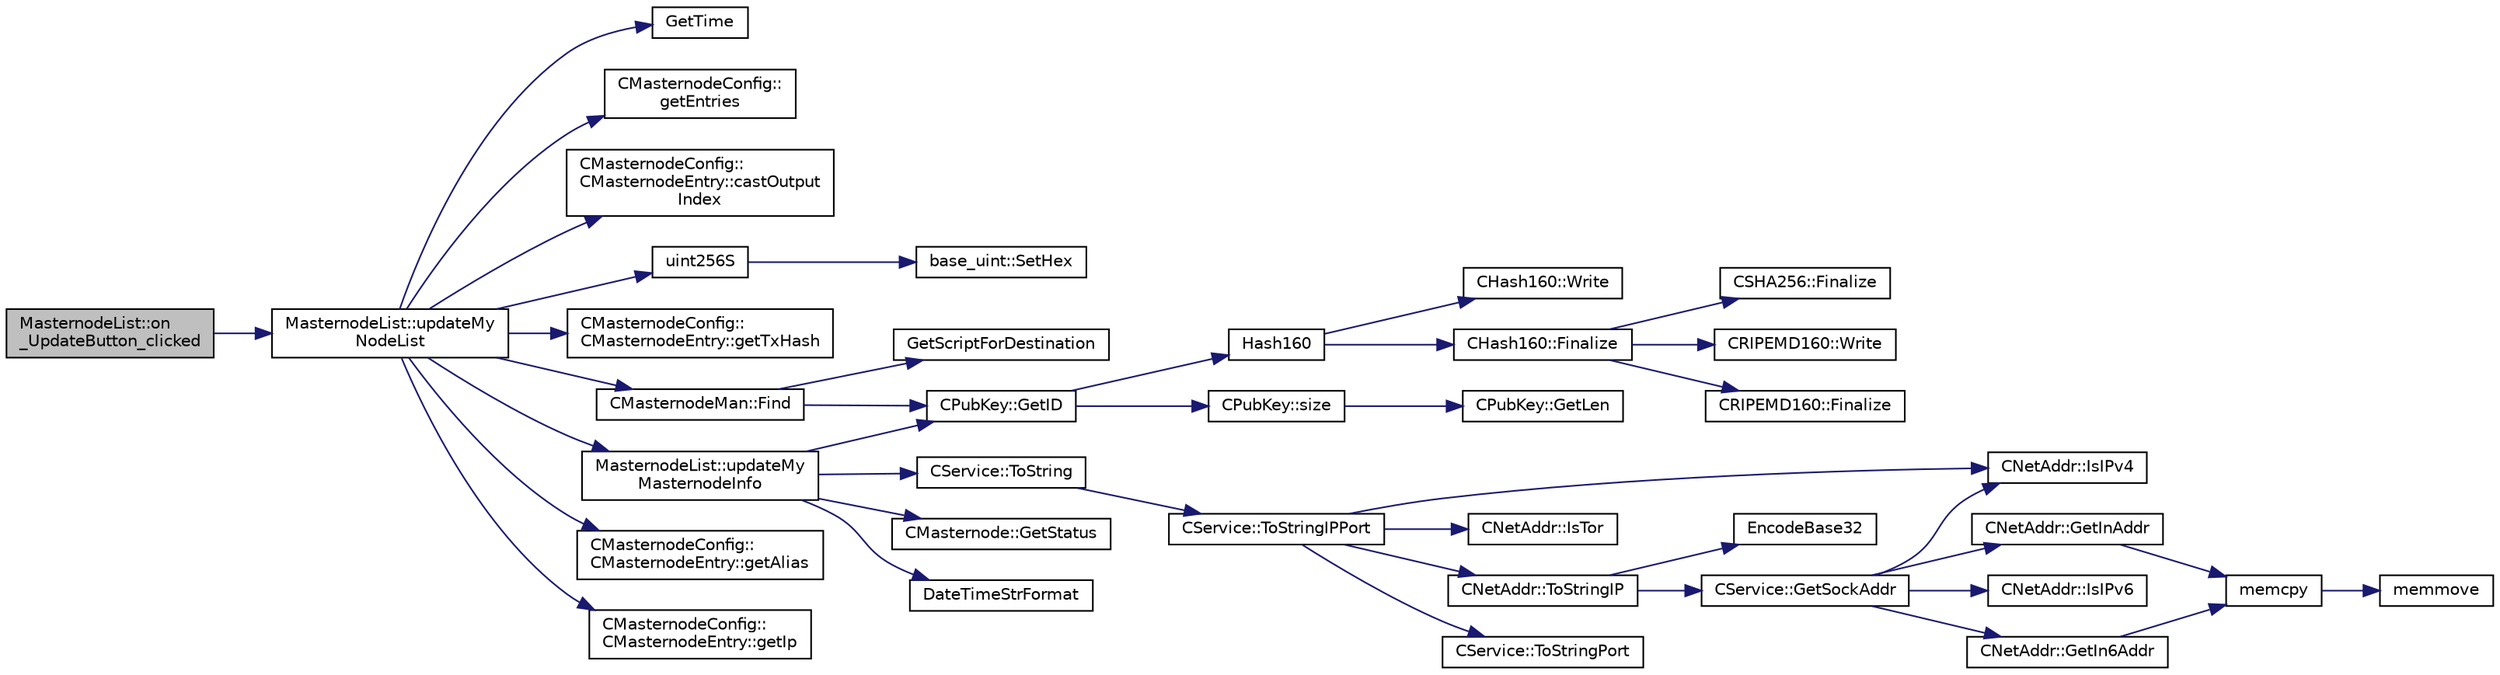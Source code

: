 digraph "MasternodeList::on_UpdateButton_clicked"
{
  edge [fontname="Helvetica",fontsize="10",labelfontname="Helvetica",labelfontsize="10"];
  node [fontname="Helvetica",fontsize="10",shape=record];
  rankdir="LR";
  Node320 [label="MasternodeList::on\l_UpdateButton_clicked",height=0.2,width=0.4,color="black", fillcolor="grey75", style="filled", fontcolor="black"];
  Node320 -> Node321 [color="midnightblue",fontsize="10",style="solid",fontname="Helvetica"];
  Node321 [label="MasternodeList::updateMy\lNodeList",height=0.2,width=0.4,color="black", fillcolor="white", style="filled",URL="$class_masternode_list.html#abfb8462c699669f75f7a8005089bdb0a"];
  Node321 -> Node322 [color="midnightblue",fontsize="10",style="solid",fontname="Helvetica"];
  Node322 [label="GetTime",height=0.2,width=0.4,color="black", fillcolor="white", style="filled",URL="$utiltime_8cpp.html#a46fac5fba8ba905b5f9acb364f5d8c6f",tooltip="For unit testing. "];
  Node321 -> Node323 [color="midnightblue",fontsize="10",style="solid",fontname="Helvetica"];
  Node323 [label="CMasternodeConfig::\lgetEntries",height=0.2,width=0.4,color="black", fillcolor="white", style="filled",URL="$class_c_masternode_config.html#a21fb5f410e3dcd55429f256d4efe4e61"];
  Node321 -> Node324 [color="midnightblue",fontsize="10",style="solid",fontname="Helvetica"];
  Node324 [label="CMasternodeConfig::\lCMasternodeEntry::castOutput\lIndex",height=0.2,width=0.4,color="black", fillcolor="white", style="filled",URL="$class_c_masternode_config_1_1_c_masternode_entry.html#a2b6bd533a4a01a1fc486858f8c3856c5"];
  Node321 -> Node325 [color="midnightblue",fontsize="10",style="solid",fontname="Helvetica"];
  Node325 [label="uint256S",height=0.2,width=0.4,color="black", fillcolor="white", style="filled",URL="$uint256_8h.html#a52e679560cc1ebf68f878ed69e38f259"];
  Node325 -> Node326 [color="midnightblue",fontsize="10",style="solid",fontname="Helvetica"];
  Node326 [label="base_uint::SetHex",height=0.2,width=0.4,color="black", fillcolor="white", style="filled",URL="$classbase__uint.html#ade1a897fac931f28f54998c92c797228"];
  Node321 -> Node327 [color="midnightblue",fontsize="10",style="solid",fontname="Helvetica"];
  Node327 [label="CMasternodeConfig::\lCMasternodeEntry::getTxHash",height=0.2,width=0.4,color="black", fillcolor="white", style="filled",URL="$class_c_masternode_config_1_1_c_masternode_entry.html#a08039c5a3271a278c64a706c4b53d29b"];
  Node321 -> Node328 [color="midnightblue",fontsize="10",style="solid",fontname="Helvetica"];
  Node328 [label="CMasternodeMan::Find",height=0.2,width=0.4,color="black", fillcolor="white", style="filled",URL="$class_c_masternode_man.html#a3d34836c6992d29c485ba94a0c1e0ae6",tooltip="Find an entry. "];
  Node328 -> Node329 [color="midnightblue",fontsize="10",style="solid",fontname="Helvetica"];
  Node329 [label="GetScriptForDestination",height=0.2,width=0.4,color="black", fillcolor="white", style="filled",URL="$standard_8cpp.html#ae40f28d3b46c21033f6ee1f1200d0321"];
  Node328 -> Node330 [color="midnightblue",fontsize="10",style="solid",fontname="Helvetica"];
  Node330 [label="CPubKey::GetID",height=0.2,width=0.4,color="black", fillcolor="white", style="filled",URL="$class_c_pub_key.html#a2675f7e6f72eff68e7a5227289feb021",tooltip="Get the KeyID of this public key (hash of its serialization) "];
  Node330 -> Node331 [color="midnightblue",fontsize="10",style="solid",fontname="Helvetica"];
  Node331 [label="Hash160",height=0.2,width=0.4,color="black", fillcolor="white", style="filled",URL="$hash_8h.html#a4490f70ddae16e9e48460a0416a48a6b",tooltip="Compute the 160-bit hash an object. "];
  Node331 -> Node332 [color="midnightblue",fontsize="10",style="solid",fontname="Helvetica"];
  Node332 [label="CHash160::Write",height=0.2,width=0.4,color="black", fillcolor="white", style="filled",URL="$class_c_hash160.html#af56cdd9443013eb68b246aa8450217f2"];
  Node331 -> Node333 [color="midnightblue",fontsize="10",style="solid",fontname="Helvetica"];
  Node333 [label="CHash160::Finalize",height=0.2,width=0.4,color="black", fillcolor="white", style="filled",URL="$class_c_hash160.html#a9bb08e1772002ae1a5d85017ba7952ee"];
  Node333 -> Node334 [color="midnightblue",fontsize="10",style="solid",fontname="Helvetica"];
  Node334 [label="CSHA256::Finalize",height=0.2,width=0.4,color="black", fillcolor="white", style="filled",URL="$class_c_s_h_a256.html#a4259230be0caefa590bc324fc12b9b90"];
  Node333 -> Node335 [color="midnightblue",fontsize="10",style="solid",fontname="Helvetica"];
  Node335 [label="CRIPEMD160::Write",height=0.2,width=0.4,color="black", fillcolor="white", style="filled",URL="$class_c_r_i_p_e_m_d160.html#a221143b9d94af623d07c4f4ba1bf6007"];
  Node333 -> Node336 [color="midnightblue",fontsize="10",style="solid",fontname="Helvetica"];
  Node336 [label="CRIPEMD160::Finalize",height=0.2,width=0.4,color="black", fillcolor="white", style="filled",URL="$class_c_r_i_p_e_m_d160.html#a2a11566fbf9d1339b819833313fc4e51"];
  Node330 -> Node337 [color="midnightblue",fontsize="10",style="solid",fontname="Helvetica"];
  Node337 [label="CPubKey::size",height=0.2,width=0.4,color="black", fillcolor="white", style="filled",URL="$class_c_pub_key.html#a6bb28fcf0a5f799c69f5b7269363b309",tooltip="Simple read-only vector-like interface to the pubkey data. "];
  Node337 -> Node338 [color="midnightblue",fontsize="10",style="solid",fontname="Helvetica"];
  Node338 [label="CPubKey::GetLen",height=0.2,width=0.4,color="black", fillcolor="white", style="filled",URL="$class_c_pub_key.html#a7dc71b3f037c84268dc22de97d7b65fb",tooltip="Compute the length of a pubkey with a given first byte. "];
  Node321 -> Node339 [color="midnightblue",fontsize="10",style="solid",fontname="Helvetica"];
  Node339 [label="MasternodeList::updateMy\lMasternodeInfo",height=0.2,width=0.4,color="black", fillcolor="white", style="filled",URL="$class_masternode_list.html#aab24be7fcf713ad32d557e163cbd3d8d"];
  Node339 -> Node340 [color="midnightblue",fontsize="10",style="solid",fontname="Helvetica"];
  Node340 [label="CService::ToString",height=0.2,width=0.4,color="black", fillcolor="white", style="filled",URL="$class_c_service.html#a225473158bc07c87a6a862160d73cfea"];
  Node340 -> Node341 [color="midnightblue",fontsize="10",style="solid",fontname="Helvetica"];
  Node341 [label="CService::ToStringIPPort",height=0.2,width=0.4,color="black", fillcolor="white", style="filled",URL="$class_c_service.html#a224204c838b12eeb49ca7eabe6f75004"];
  Node341 -> Node342 [color="midnightblue",fontsize="10",style="solid",fontname="Helvetica"];
  Node342 [label="CNetAddr::IsIPv4",height=0.2,width=0.4,color="black", fillcolor="white", style="filled",URL="$class_c_net_addr.html#a7021b79e9a33c342b68db09dbb6c2293"];
  Node341 -> Node343 [color="midnightblue",fontsize="10",style="solid",fontname="Helvetica"];
  Node343 [label="CNetAddr::IsTor",height=0.2,width=0.4,color="black", fillcolor="white", style="filled",URL="$class_c_net_addr.html#a4db37b4997ff3b8c57959f2aa915a9a3"];
  Node341 -> Node344 [color="midnightblue",fontsize="10",style="solid",fontname="Helvetica"];
  Node344 [label="CNetAddr::ToStringIP",height=0.2,width=0.4,color="black", fillcolor="white", style="filled",URL="$class_c_net_addr.html#a0c8d9b5ed3824546ff4dccca3b28b073"];
  Node344 -> Node345 [color="midnightblue",fontsize="10",style="solid",fontname="Helvetica"];
  Node345 [label="EncodeBase32",height=0.2,width=0.4,color="black", fillcolor="white", style="filled",URL="$utilstrencodings_8cpp.html#a71aa75e646de8a10971f887bc71d9a75"];
  Node344 -> Node346 [color="midnightblue",fontsize="10",style="solid",fontname="Helvetica"];
  Node346 [label="CService::GetSockAddr",height=0.2,width=0.4,color="black", fillcolor="white", style="filled",URL="$class_c_service.html#ac4c6d655fab3af40937f0b0c65581745"];
  Node346 -> Node342 [color="midnightblue",fontsize="10",style="solid",fontname="Helvetica"];
  Node346 -> Node347 [color="midnightblue",fontsize="10",style="solid",fontname="Helvetica"];
  Node347 [label="CNetAddr::GetInAddr",height=0.2,width=0.4,color="black", fillcolor="white", style="filled",URL="$class_c_net_addr.html#a4f73432c55d4acb6b9e4c54833eefea6"];
  Node347 -> Node348 [color="midnightblue",fontsize="10",style="solid",fontname="Helvetica"];
  Node348 [label="memcpy",height=0.2,width=0.4,color="black", fillcolor="white", style="filled",URL="$glibc__compat_8cpp.html#a0f46826ab0466591e136db24394923cf"];
  Node348 -> Node349 [color="midnightblue",fontsize="10",style="solid",fontname="Helvetica"];
  Node349 [label="memmove",height=0.2,width=0.4,color="black", fillcolor="white", style="filled",URL="$glibc__compat_8cpp.html#a9778d49e9029dd75bc53ecbbf9f5e9a1"];
  Node346 -> Node350 [color="midnightblue",fontsize="10",style="solid",fontname="Helvetica"];
  Node350 [label="CNetAddr::IsIPv6",height=0.2,width=0.4,color="black", fillcolor="white", style="filled",URL="$class_c_net_addr.html#aad5f7a372c56ccf4d773f728b6b46e18"];
  Node346 -> Node351 [color="midnightblue",fontsize="10",style="solid",fontname="Helvetica"];
  Node351 [label="CNetAddr::GetIn6Addr",height=0.2,width=0.4,color="black", fillcolor="white", style="filled",URL="$class_c_net_addr.html#a3616012f94b27148e5b8e27d943d4884"];
  Node351 -> Node348 [color="midnightblue",fontsize="10",style="solid",fontname="Helvetica"];
  Node341 -> Node352 [color="midnightblue",fontsize="10",style="solid",fontname="Helvetica"];
  Node352 [label="CService::ToStringPort",height=0.2,width=0.4,color="black", fillcolor="white", style="filled",URL="$class_c_service.html#a95d6f24b6a613fca24734ba4e38ef3dc"];
  Node339 -> Node353 [color="midnightblue",fontsize="10",style="solid",fontname="Helvetica"];
  Node353 [label="CMasternode::GetStatus",height=0.2,width=0.4,color="black", fillcolor="white", style="filled",URL="$class_c_masternode.html#a229c65e2db85fe13a7ffb9bfa7ab2495"];
  Node339 -> Node354 [color="midnightblue",fontsize="10",style="solid",fontname="Helvetica"];
  Node354 [label="DateTimeStrFormat",height=0.2,width=0.4,color="black", fillcolor="white", style="filled",URL="$utiltime_8cpp.html#a749bc6776c8ec72d7c5e4dea56aee415"];
  Node339 -> Node330 [color="midnightblue",fontsize="10",style="solid",fontname="Helvetica"];
  Node321 -> Node355 [color="midnightblue",fontsize="10",style="solid",fontname="Helvetica"];
  Node355 [label="CMasternodeConfig::\lCMasternodeEntry::getAlias",height=0.2,width=0.4,color="black", fillcolor="white", style="filled",URL="$class_c_masternode_config_1_1_c_masternode_entry.html#abf242505d9955e37da0628a35d26677e"];
  Node321 -> Node356 [color="midnightblue",fontsize="10",style="solid",fontname="Helvetica"];
  Node356 [label="CMasternodeConfig::\lCMasternodeEntry::getIp",height=0.2,width=0.4,color="black", fillcolor="white", style="filled",URL="$class_c_masternode_config_1_1_c_masternode_entry.html#a50b3672f986b569c83bf29e08f8165c8"];
}
